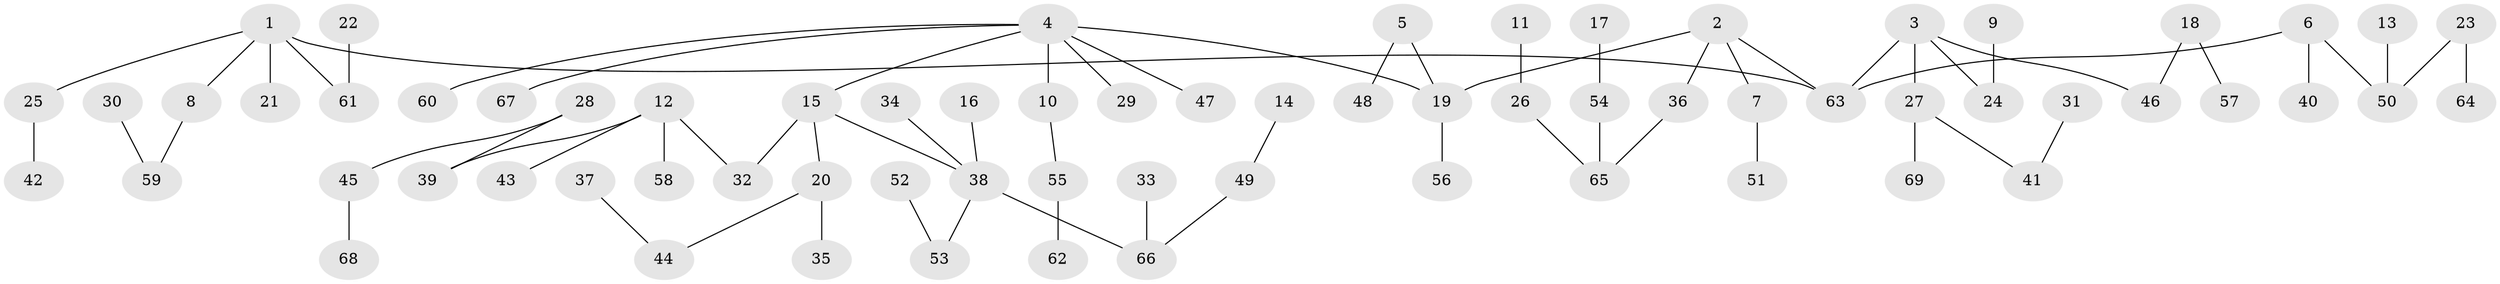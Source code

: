 // original degree distribution, {5: 0.028985507246376812, 3: 0.16666666666666666, 4: 0.06521739130434782, 2: 0.21739130434782608, 7: 0.014492753623188406, 6: 0.007246376811594203, 1: 0.5}
// Generated by graph-tools (version 1.1) at 2025/02/03/09/25 03:02:25]
// undirected, 69 vertices, 68 edges
graph export_dot {
graph [start="1"]
  node [color=gray90,style=filled];
  1;
  2;
  3;
  4;
  5;
  6;
  7;
  8;
  9;
  10;
  11;
  12;
  13;
  14;
  15;
  16;
  17;
  18;
  19;
  20;
  21;
  22;
  23;
  24;
  25;
  26;
  27;
  28;
  29;
  30;
  31;
  32;
  33;
  34;
  35;
  36;
  37;
  38;
  39;
  40;
  41;
  42;
  43;
  44;
  45;
  46;
  47;
  48;
  49;
  50;
  51;
  52;
  53;
  54;
  55;
  56;
  57;
  58;
  59;
  60;
  61;
  62;
  63;
  64;
  65;
  66;
  67;
  68;
  69;
  1 -- 8 [weight=1.0];
  1 -- 21 [weight=1.0];
  1 -- 25 [weight=1.0];
  1 -- 61 [weight=1.0];
  1 -- 63 [weight=1.0];
  2 -- 7 [weight=1.0];
  2 -- 19 [weight=1.0];
  2 -- 36 [weight=1.0];
  2 -- 63 [weight=1.0];
  3 -- 24 [weight=1.0];
  3 -- 27 [weight=1.0];
  3 -- 46 [weight=1.0];
  3 -- 63 [weight=1.0];
  4 -- 10 [weight=1.0];
  4 -- 15 [weight=1.0];
  4 -- 19 [weight=1.0];
  4 -- 29 [weight=1.0];
  4 -- 47 [weight=1.0];
  4 -- 60 [weight=1.0];
  4 -- 67 [weight=1.0];
  5 -- 19 [weight=1.0];
  5 -- 48 [weight=1.0];
  6 -- 40 [weight=1.0];
  6 -- 50 [weight=1.0];
  6 -- 63 [weight=1.0];
  7 -- 51 [weight=1.0];
  8 -- 59 [weight=1.0];
  9 -- 24 [weight=1.0];
  10 -- 55 [weight=1.0];
  11 -- 26 [weight=1.0];
  12 -- 32 [weight=1.0];
  12 -- 39 [weight=1.0];
  12 -- 43 [weight=1.0];
  12 -- 58 [weight=1.0];
  13 -- 50 [weight=1.0];
  14 -- 49 [weight=1.0];
  15 -- 20 [weight=1.0];
  15 -- 32 [weight=1.0];
  15 -- 38 [weight=1.0];
  16 -- 38 [weight=1.0];
  17 -- 54 [weight=1.0];
  18 -- 46 [weight=1.0];
  18 -- 57 [weight=1.0];
  19 -- 56 [weight=1.0];
  20 -- 35 [weight=1.0];
  20 -- 44 [weight=1.0];
  22 -- 61 [weight=1.0];
  23 -- 50 [weight=1.0];
  23 -- 64 [weight=1.0];
  25 -- 42 [weight=1.0];
  26 -- 65 [weight=1.0];
  27 -- 41 [weight=1.0];
  27 -- 69 [weight=1.0];
  28 -- 39 [weight=1.0];
  28 -- 45 [weight=1.0];
  30 -- 59 [weight=1.0];
  31 -- 41 [weight=1.0];
  33 -- 66 [weight=1.0];
  34 -- 38 [weight=1.0];
  36 -- 65 [weight=1.0];
  37 -- 44 [weight=1.0];
  38 -- 53 [weight=1.0];
  38 -- 66 [weight=1.0];
  45 -- 68 [weight=1.0];
  49 -- 66 [weight=1.0];
  52 -- 53 [weight=1.0];
  54 -- 65 [weight=1.0];
  55 -- 62 [weight=1.0];
}
